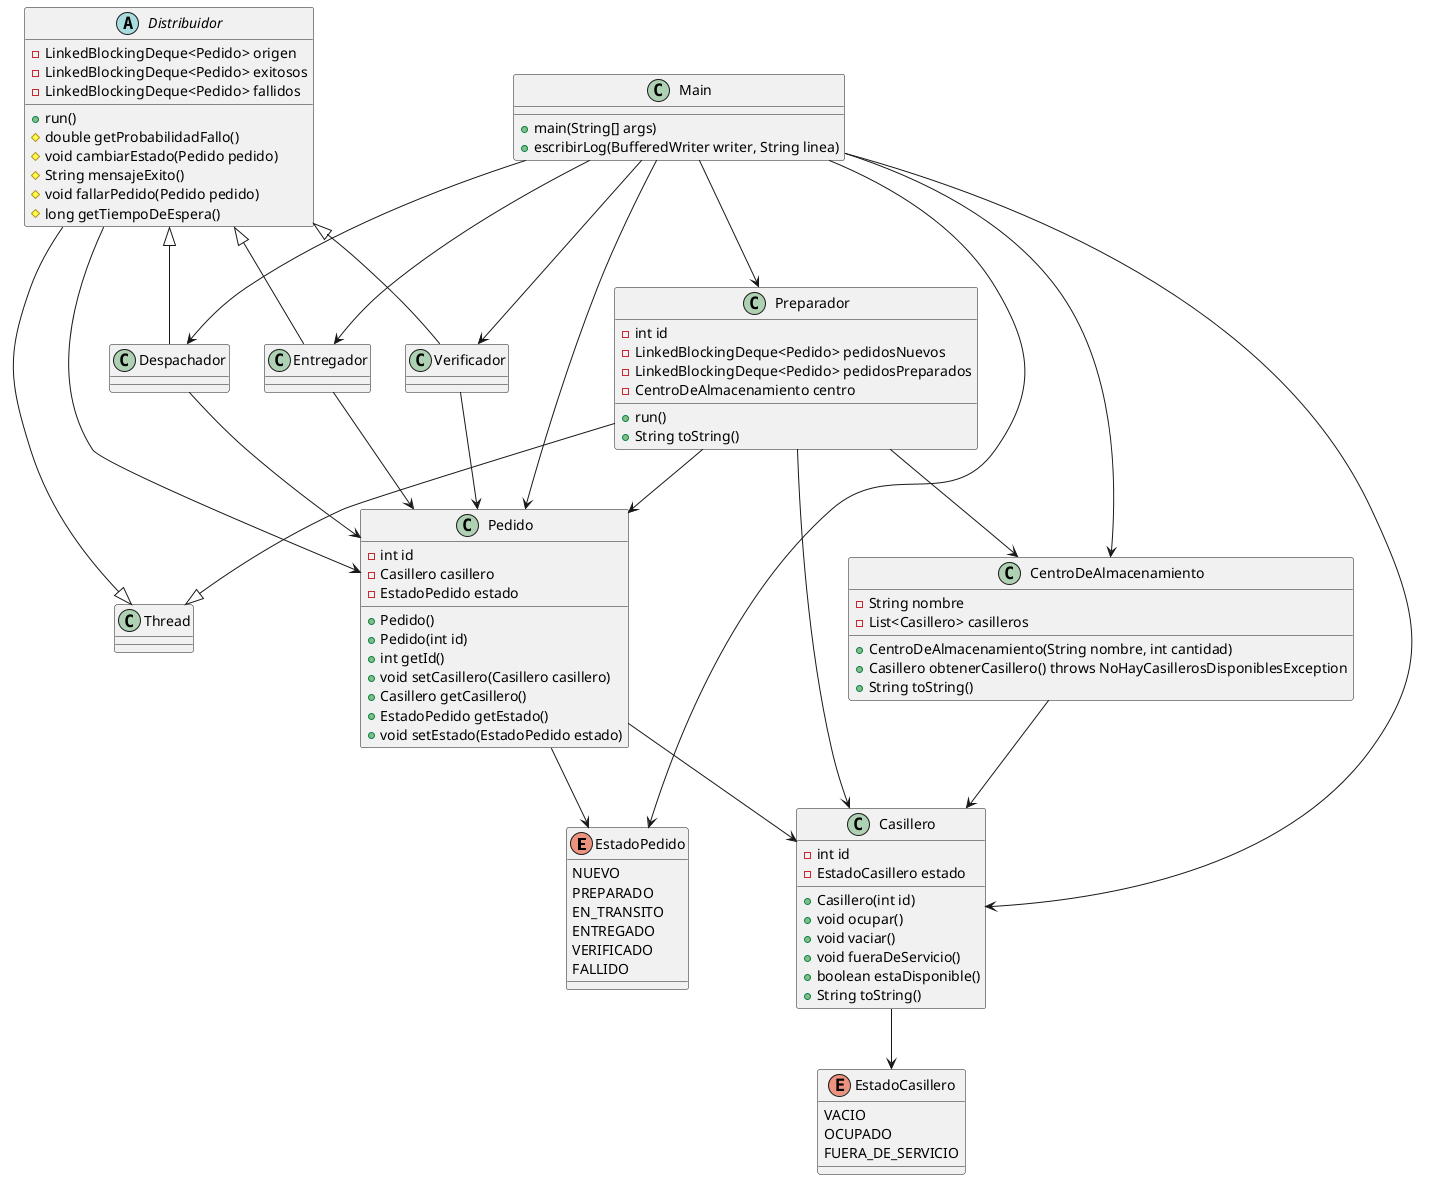 @startuml

' Enumeraciones
enum EstadoPedido {
    NUEVO
    PREPARADO
    EN_TRANSITO
    ENTREGADO
    VERIFICADO
    FALLIDO
}

enum EstadoCasillero {
    VACIO
    OCUPADO
    FUERA_DE_SERVICIO
}



' Clases
class Pedido {
    - int id
    - Casillero casillero
    - EstadoPedido estado
    + Pedido()
    + Pedido(int id)
    + int getId()
    + void setCasillero(Casillero casillero)
    + Casillero getCasillero()
    + EstadoPedido getEstado()
    + void setEstado(EstadoPedido estado)
}

class Casillero {
    - int id
    - EstadoCasillero estado
    + Casillero(int id)
    + void ocupar()
    + void vaciar()
    + void fueraDeServicio()
    + boolean estaDisponible()
    + String toString()
}

class CentroDeAlmacenamiento {
    - String nombre
    - List<Casillero> casilleros
    + CentroDeAlmacenamiento(String nombre, int cantidad)
    + Casillero obtenerCasillero() throws NoHayCasillerosDisponiblesException
    + String toString()
}

abstract class Distribuidor {
    - LinkedBlockingDeque<Pedido> origen
    - LinkedBlockingDeque<Pedido> exitosos
    - LinkedBlockingDeque<Pedido> fallidos
    + run()
    # double getProbabilidadFallo()
    # void cambiarEstado(Pedido pedido)
    # String mensajeExito()
    # void fallarPedido(Pedido pedido)
    # long getTiempoDeEspera()
}

class Preparador {
    - int id
    - LinkedBlockingDeque<Pedido> pedidosNuevos
    - LinkedBlockingDeque<Pedido> pedidosPreparados
    - CentroDeAlmacenamiento centro
    + run()
    + String toString()
}
class Main {
    + main(String[] args)
    + escribirLog(BufferedWriter writer, String linea)
}


class Despachador
class Entregador
class Verificador

' Relaciones de herencia
Distribuidor --|> Thread

Distribuidor <|-- Despachador
Distribuidor <|-- Entregador
Distribuidor <|-- Verificador



' Relaciones de uso y asociación
Preparador --> Pedido
Preparador --> CentroDeAlmacenamiento
Preparador --> Casillero
Preparador --|> Thread

Pedido --> Casillero
Pedido --> EstadoPedido

Casillero --> EstadoCasillero

CentroDeAlmacenamiento --> Casillero

Distribuidor --> Pedido

Main --> Pedido
Main --> Preparador
Main --> Despachador
Main --> Entregador
Main --> Verificador
Main --> CentroDeAlmacenamiento
Main --> EstadoPedido
Main --> Casillero

Despachador --> Pedido
Entregador --> Pedido
Verificador --> Pedido



@enduml